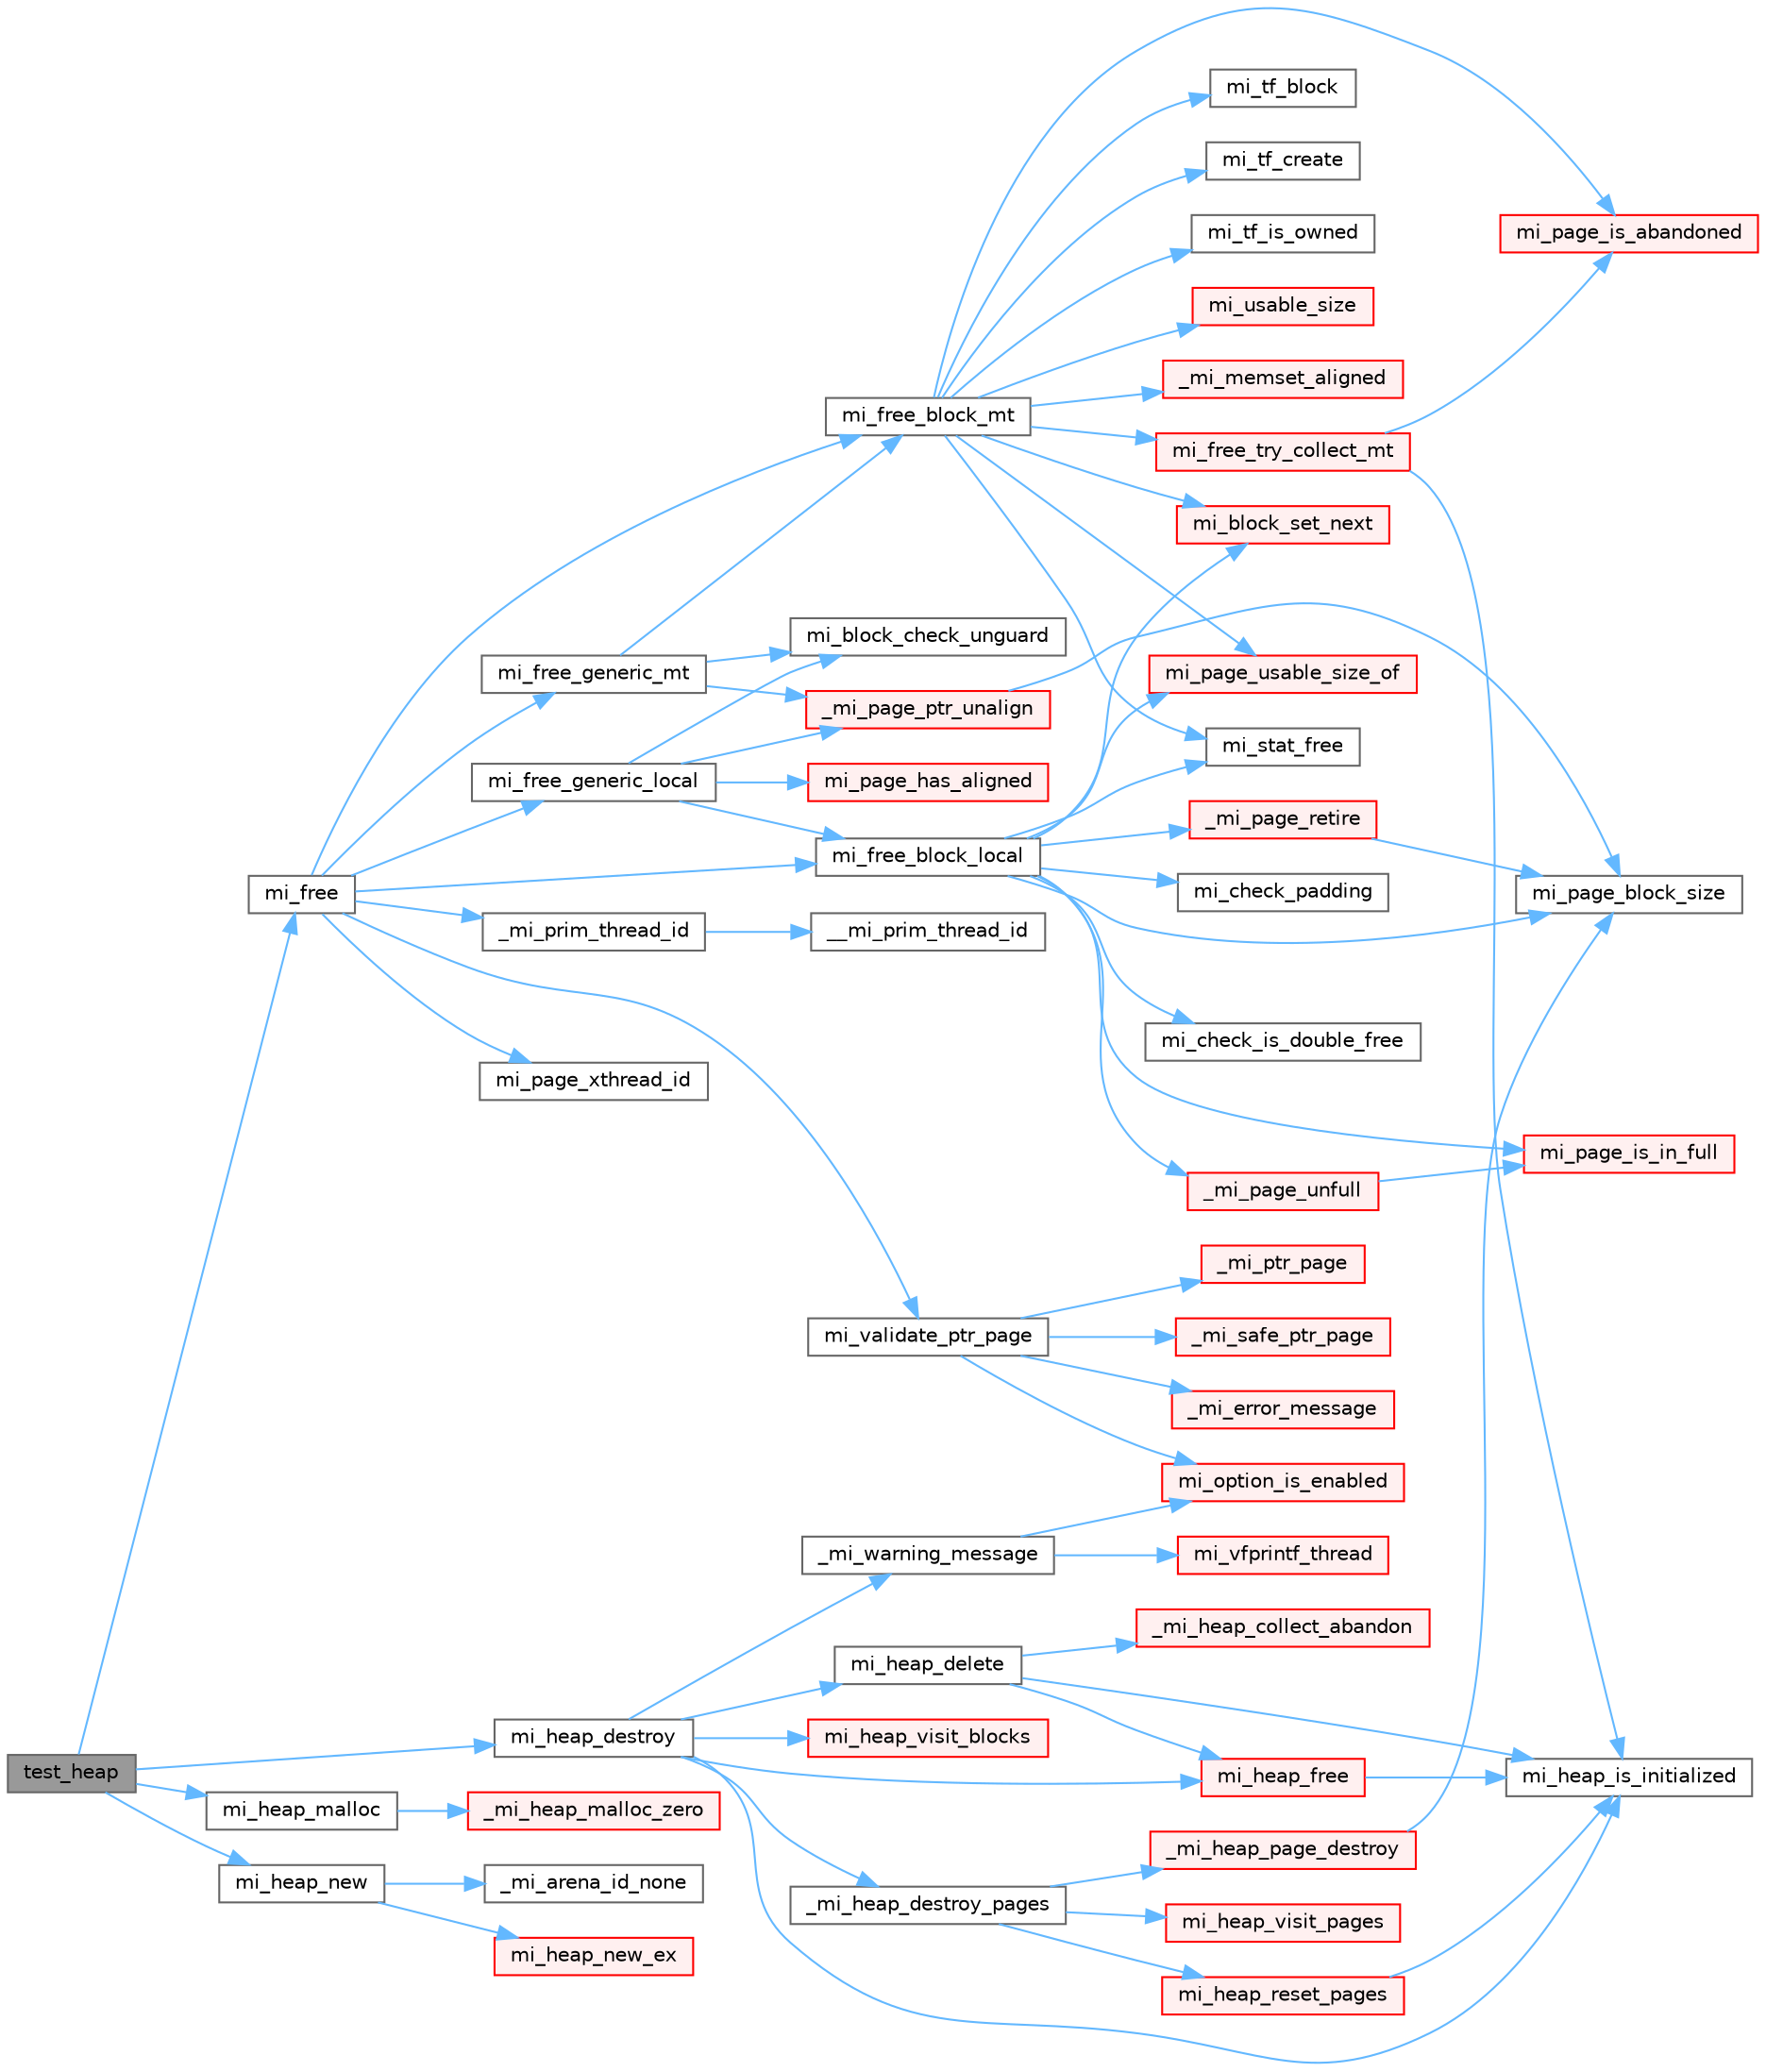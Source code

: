 digraph "test_heap"
{
 // LATEX_PDF_SIZE
  bgcolor="transparent";
  edge [fontname=Helvetica,fontsize=10,labelfontname=Helvetica,labelfontsize=10];
  node [fontname=Helvetica,fontsize=10,shape=box,height=0.2,width=0.4];
  rankdir="LR";
  Node1 [id="Node000001",label="test_heap",height=0.2,width=0.4,color="gray40", fillcolor="grey60", style="filled", fontcolor="black",tooltip=" "];
  Node1 -> Node2 [id="edge1_Node000001_Node000002",color="steelblue1",style="solid",tooltip=" "];
  Node2 [id="Node000002",label="mi_free",height=0.2,width=0.4,color="grey40", fillcolor="white", style="filled",URL="$group__malloc.html#gaf2c7b89c327d1f60f59e68b9ea644d95",tooltip=" "];
  Node2 -> Node3 [id="edge2_Node000002_Node000003",color="steelblue1",style="solid",tooltip=" "];
  Node3 [id="Node000003",label="_mi_prim_thread_id",height=0.2,width=0.4,color="grey40", fillcolor="white", style="filled",URL="$prim_8h.html#a3875c92cbb791d0a7c69bc1fd2df6804",tooltip=" "];
  Node3 -> Node4 [id="edge3_Node000003_Node000004",color="steelblue1",style="solid",tooltip=" "];
  Node4 [id="Node000004",label="__mi_prim_thread_id",height=0.2,width=0.4,color="grey40", fillcolor="white", style="filled",URL="$prim_8h.html#a42ea20cb0253ec21dff5f6770927df20",tooltip=" "];
  Node2 -> Node5 [id="edge4_Node000002_Node000005",color="steelblue1",style="solid",tooltip=" "];
  Node5 [id="Node000005",label="mi_free_block_local",height=0.2,width=0.4,color="grey40", fillcolor="white", style="filled",URL="$free_8c.html#a4ea336aeb08fb4786186f6087a751d3c",tooltip=" "];
  Node5 -> Node6 [id="edge5_Node000005_Node000006",color="steelblue1",style="solid",tooltip=" "];
  Node6 [id="Node000006",label="_mi_page_retire",height=0.2,width=0.4,color="red", fillcolor="#FFF0F0", style="filled",URL="$page_8c.html#a54b1e58a3b88604ea8dc4d9220f4c32c",tooltip=" "];
  Node6 -> Node181 [id="edge6_Node000006_Node000181",color="steelblue1",style="solid",tooltip=" "];
  Node181 [id="Node000181",label="mi_page_block_size",height=0.2,width=0.4,color="grey40", fillcolor="white", style="filled",URL="$_e_a_s_t_l_2packages_2mimalloc_2include_2mimalloc_2internal_8h.html#a6134893990c1f09da2b40092ceecc780",tooltip=" "];
  Node5 -> Node252 [id="edge7_Node000005_Node000252",color="steelblue1",style="solid",tooltip=" "];
  Node252 [id="Node000252",label="_mi_page_unfull",height=0.2,width=0.4,color="red", fillcolor="#FFF0F0", style="filled",URL="$page_8c.html#a56fb2dd5b89d7848f041fc2f9ad189a0",tooltip=" "];
  Node252 -> Node238 [id="edge8_Node000252_Node000238",color="steelblue1",style="solid",tooltip=" "];
  Node238 [id="Node000238",label="mi_page_is_in_full",height=0.2,width=0.4,color="red", fillcolor="#FFF0F0", style="filled",URL="$_e_a_s_t_l_2packages_2mimalloc_2include_2mimalloc_2internal_8h.html#a250f4d0710309fb1cff782cd06644842",tooltip=" "];
  Node5 -> Node255 [id="edge9_Node000005_Node000255",color="steelblue1",style="solid",tooltip=" "];
  Node255 [id="Node000255",label="mi_block_set_next",height=0.2,width=0.4,color="red", fillcolor="#FFF0F0", style="filled",URL="$_e_a_s_t_l_2packages_2mimalloc_2include_2mimalloc_2internal_8h.html#ac7b440a922454c163ed1139aac9b946d",tooltip=" "];
  Node5 -> Node259 [id="edge10_Node000005_Node000259",color="steelblue1",style="solid",tooltip=" "];
  Node259 [id="Node000259",label="mi_check_is_double_free",height=0.2,width=0.4,color="grey40", fillcolor="white", style="filled",URL="$free_8c.html#ad23f1572e5f6b82c4c59a43fb9f0595d",tooltip=" "];
  Node5 -> Node260 [id="edge11_Node000005_Node000260",color="steelblue1",style="solid",tooltip=" "];
  Node260 [id="Node000260",label="mi_check_padding",height=0.2,width=0.4,color="grey40", fillcolor="white", style="filled",URL="$free_8c.html#a607d73b1962b5676b5fb0a58d0eda6d8",tooltip=" "];
  Node5 -> Node181 [id="edge12_Node000005_Node000181",color="steelblue1",style="solid",tooltip=" "];
  Node5 -> Node238 [id="edge13_Node000005_Node000238",color="steelblue1",style="solid",tooltip=" "];
  Node5 -> Node261 [id="edge14_Node000005_Node000261",color="steelblue1",style="solid",tooltip=" "];
  Node261 [id="Node000261",label="mi_page_usable_size_of",height=0.2,width=0.4,color="red", fillcolor="#FFF0F0", style="filled",URL="$free_8c.html#a26335e66b160c5319806a2e33f7b70e7",tooltip=" "];
  Node5 -> Node263 [id="edge15_Node000005_Node000263",color="steelblue1",style="solid",tooltip=" "];
  Node263 [id="Node000263",label="mi_stat_free",height=0.2,width=0.4,color="grey40", fillcolor="white", style="filled",URL="$free_8c.html#a559045bfe8e993e8ee3e7aef40cf1e35",tooltip=" "];
  Node2 -> Node264 [id="edge16_Node000002_Node000264",color="steelblue1",style="solid",tooltip=" "];
  Node264 [id="Node000264",label="mi_free_block_mt",height=0.2,width=0.4,color="grey40", fillcolor="white", style="filled",URL="$free_8c.html#af5ffcf95b8bfc34e499ae3b203e72475",tooltip=" "];
  Node264 -> Node144 [id="edge17_Node000264_Node000144",color="steelblue1",style="solid",tooltip=" "];
  Node144 [id="Node000144",label="_mi_memset_aligned",height=0.2,width=0.4,color="red", fillcolor="#FFF0F0", style="filled",URL="$_e_a_s_t_l_2packages_2mimalloc_2include_2mimalloc_2internal_8h.html#a770dbf90c89e7e7761f2f99c0fc28115",tooltip=" "];
  Node264 -> Node255 [id="edge18_Node000264_Node000255",color="steelblue1",style="solid",tooltip=" "];
  Node264 -> Node265 [id="edge19_Node000264_Node000265",color="steelblue1",style="solid",tooltip=" "];
  Node265 [id="Node000265",label="mi_free_try_collect_mt",height=0.2,width=0.4,color="red", fillcolor="#FFF0F0", style="filled",URL="$free_8c.html#a95d8dc8cc63abfde145fac55e9353d24",tooltip=" "];
  Node265 -> Node321 [id="edge20_Node000265_Node000321",color="steelblue1",style="solid",tooltip=" "];
  Node321 [id="Node000321",label="mi_heap_is_initialized",height=0.2,width=0.4,color="grey40", fillcolor="white", style="filled",URL="$_e_a_s_t_l_2packages_2mimalloc_2include_2mimalloc_2internal_8h.html#a320c7d8a15c57974d3b105558a2a55e6",tooltip=" "];
  Node265 -> Node228 [id="edge21_Node000265_Node000228",color="steelblue1",style="solid",tooltip=" "];
  Node228 [id="Node000228",label="mi_page_is_abandoned",height=0.2,width=0.4,color="red", fillcolor="#FFF0F0", style="filled",URL="$_e_a_s_t_l_2packages_2mimalloc_2include_2mimalloc_2internal_8h.html#aa75f964d916bd58a37861b88491c51fb",tooltip=" "];
  Node264 -> Node228 [id="edge22_Node000264_Node000228",color="steelblue1",style="solid",tooltip=" "];
  Node264 -> Node261 [id="edge23_Node000264_Node000261",color="steelblue1",style="solid",tooltip=" "];
  Node264 -> Node263 [id="edge24_Node000264_Node000263",color="steelblue1",style="solid",tooltip=" "];
  Node264 -> Node313 [id="edge25_Node000264_Node000313",color="steelblue1",style="solid",tooltip=" "];
  Node313 [id="Node000313",label="mi_tf_block",height=0.2,width=0.4,color="grey40", fillcolor="white", style="filled",URL="$_e_a_s_t_l_2packages_2mimalloc_2include_2mimalloc_2internal_8h.html#a68f9b45db9fe19930366d0e473bdf791",tooltip=" "];
  Node264 -> Node314 [id="edge26_Node000264_Node000314",color="steelblue1",style="solid",tooltip=" "];
  Node314 [id="Node000314",label="mi_tf_create",height=0.2,width=0.4,color="grey40", fillcolor="white", style="filled",URL="$_e_a_s_t_l_2packages_2mimalloc_2include_2mimalloc_2internal_8h.html#ae5ecd5e45278bd147fbe6720cba0f323",tooltip=" "];
  Node264 -> Node233 [id="edge27_Node000264_Node000233",color="steelblue1",style="solid",tooltip=" "];
  Node233 [id="Node000233",label="mi_tf_is_owned",height=0.2,width=0.4,color="grey40", fillcolor="white", style="filled",URL="$_e_a_s_t_l_2packages_2mimalloc_2include_2mimalloc_2internal_8h.html#aa501cc20d36064923e3d70c4a08879c4",tooltip=" "];
  Node264 -> Node326 [id="edge28_Node000264_Node000326",color="steelblue1",style="solid",tooltip=" "];
  Node326 [id="Node000326",label="mi_usable_size",height=0.2,width=0.4,color="red", fillcolor="#FFF0F0", style="filled",URL="$free_8c.html#ad4efa3dd9163181d18af0361e45dac86",tooltip=" "];
  Node2 -> Node335 [id="edge29_Node000002_Node000335",color="steelblue1",style="solid",tooltip=" "];
  Node335 [id="Node000335",label="mi_free_generic_local",height=0.2,width=0.4,color="grey40", fillcolor="white", style="filled",URL="$free_8c.html#a2e61936ec89160d051a72f0d1f95424f",tooltip=" "];
  Node335 -> Node330 [id="edge30_Node000335_Node000330",color="steelblue1",style="solid",tooltip=" "];
  Node330 [id="Node000330",label="_mi_page_ptr_unalign",height=0.2,width=0.4,color="red", fillcolor="#FFF0F0", style="filled",URL="$free_8c.html#a02c896f799e571b628b2d7747ca9f771",tooltip=" "];
  Node330 -> Node181 [id="edge31_Node000330_Node000181",color="steelblue1",style="solid",tooltip=" "];
  Node335 -> Node336 [id="edge32_Node000335_Node000336",color="steelblue1",style="solid",tooltip=" "];
  Node336 [id="Node000336",label="mi_block_check_unguard",height=0.2,width=0.4,color="grey40", fillcolor="white", style="filled",URL="$free_8c.html#a9faffbac5f73a12ca8d2567027a1c43a",tooltip=" "];
  Node335 -> Node5 [id="edge33_Node000335_Node000005",color="steelblue1",style="solid",tooltip=" "];
  Node335 -> Node328 [id="edge34_Node000335_Node000328",color="steelblue1",style="solid",tooltip=" "];
  Node328 [id="Node000328",label="mi_page_has_aligned",height=0.2,width=0.4,color="red", fillcolor="#FFF0F0", style="filled",URL="$_e_a_s_t_l_2packages_2mimalloc_2include_2mimalloc_2internal_8h.html#ae0b5641b1e2fabf59c84685e08520852",tooltip=" "];
  Node2 -> Node337 [id="edge35_Node000002_Node000337",color="steelblue1",style="solid",tooltip=" "];
  Node337 [id="Node000337",label="mi_free_generic_mt",height=0.2,width=0.4,color="grey40", fillcolor="white", style="filled",URL="$free_8c.html#acc3316883c1cf74f78cb41e5d1b46ced",tooltip=" "];
  Node337 -> Node330 [id="edge36_Node000337_Node000330",color="steelblue1",style="solid",tooltip=" "];
  Node337 -> Node336 [id="edge37_Node000337_Node000336",color="steelblue1",style="solid",tooltip=" "];
  Node337 -> Node264 [id="edge38_Node000337_Node000264",color="steelblue1",style="solid",tooltip=" "];
  Node2 -> Node230 [id="edge39_Node000002_Node000230",color="steelblue1",style="solid",tooltip=" "];
  Node230 [id="Node000230",label="mi_page_xthread_id",height=0.2,width=0.4,color="grey40", fillcolor="white", style="filled",URL="$_e_a_s_t_l_2packages_2mimalloc_2include_2mimalloc_2internal_8h.html#af15a53be4fb9aa00af3c25632b1b1dac",tooltip=" "];
  Node2 -> Node334 [id="edge40_Node000002_Node000334",color="steelblue1",style="solid",tooltip=" "];
  Node334 [id="Node000334",label="mi_validate_ptr_page",height=0.2,width=0.4,color="grey40", fillcolor="white", style="filled",URL="$free_8c.html#a3c325fa47ff6342dca1b913607844b93",tooltip=" "];
  Node334 -> Node140 [id="edge41_Node000334_Node000140",color="steelblue1",style="solid",tooltip=" "];
  Node140 [id="Node000140",label="_mi_error_message",height=0.2,width=0.4,color="red", fillcolor="#FFF0F0", style="filled",URL="$options_8c.html#a2bebc073bcaac71658e57bb260c2e426",tooltip=" "];
  Node334 -> Node217 [id="edge42_Node000334_Node000217",color="steelblue1",style="solid",tooltip=" "];
  Node217 [id="Node000217",label="_mi_ptr_page",height=0.2,width=0.4,color="red", fillcolor="#FFF0F0", style="filled",URL="$_e_a_s_t_l_2packages_2mimalloc_2include_2mimalloc_2internal_8h.html#acd84a462a2045538d19ecc56e6cc29f6",tooltip=" "];
  Node334 -> Node221 [id="edge43_Node000334_Node000221",color="steelblue1",style="solid",tooltip=" "];
  Node221 [id="Node000221",label="_mi_safe_ptr_page",height=0.2,width=0.4,color="red", fillcolor="#FFF0F0", style="filled",URL="$page-map_8c.html#aa93d85305e51471aa1951ab818628a63",tooltip=" "];
  Node334 -> Node30 [id="edge44_Node000334_Node000030",color="steelblue1",style="solid",tooltip=" "];
  Node30 [id="Node000030",label="mi_option_is_enabled",height=0.2,width=0.4,color="red", fillcolor="#FFF0F0", style="filled",URL="$group__options.html#ga459ad98f18b3fc9275474807fe0ca188",tooltip=" "];
  Node1 -> Node338 [id="edge45_Node000001_Node000338",color="steelblue1",style="solid",tooltip=" "];
  Node338 [id="Node000338",label="mi_heap_destroy",height=0.2,width=0.4,color="grey40", fillcolor="white", style="filled",URL="$group__heap.html#ga9f9c0844edb9717f4feacd79116b8e0d",tooltip=" "];
  Node338 -> Node339 [id="edge46_Node000338_Node000339",color="steelblue1",style="solid",tooltip=" "];
  Node339 [id="Node000339",label="_mi_heap_destroy_pages",height=0.2,width=0.4,color="grey40", fillcolor="white", style="filled",URL="$heap_8c.html#ad6a00b059e454ba5c9d1eee55648d15c",tooltip=" "];
  Node339 -> Node340 [id="edge47_Node000339_Node000340",color="steelblue1",style="solid",tooltip=" "];
  Node340 [id="Node000340",label="_mi_heap_page_destroy",height=0.2,width=0.4,color="red", fillcolor="#FFF0F0", style="filled",URL="$heap_8c.html#af64b8d8015291685b834fd97dd0762ba",tooltip=" "];
  Node340 -> Node181 [id="edge48_Node000340_Node000181",color="steelblue1",style="solid",tooltip=" "];
  Node339 -> Node342 [id="edge49_Node000339_Node000342",color="steelblue1",style="solid",tooltip=" "];
  Node342 [id="Node000342",label="mi_heap_reset_pages",height=0.2,width=0.4,color="red", fillcolor="#FFF0F0", style="filled",URL="$heap_8c.html#aa04066f105381dc4ec279cbb0fa6e890",tooltip=" "];
  Node342 -> Node321 [id="edge50_Node000342_Node000321",color="steelblue1",style="solid",tooltip=" "];
  Node339 -> Node345 [id="edge51_Node000339_Node000345",color="steelblue1",style="solid",tooltip=" "];
  Node345 [id="Node000345",label="mi_heap_visit_pages",height=0.2,width=0.4,color="red", fillcolor="#FFF0F0", style="filled",URL="$heap_8c.html#aaf0ac2b53e4e2e6abcbbcd10faf21b11",tooltip=" "];
  Node338 -> Node29 [id="edge52_Node000338_Node000029",color="steelblue1",style="solid",tooltip=" "];
  Node29 [id="Node000029",label="_mi_warning_message",height=0.2,width=0.4,color="grey40", fillcolor="white", style="filled",URL="$options_8c.html#ac253cac2ca24fb63be7f4937ac620dc4",tooltip=" "];
  Node29 -> Node30 [id="edge53_Node000029_Node000030",color="steelblue1",style="solid",tooltip=" "];
  Node29 -> Node31 [id="edge54_Node000029_Node000031",color="steelblue1",style="solid",tooltip=" "];
  Node31 [id="Node000031",label="mi_vfprintf_thread",height=0.2,width=0.4,color="red", fillcolor="#FFF0F0", style="filled",URL="$options_8c.html#a4af8263c139d04a876914f39024a7424",tooltip=" "];
  Node338 -> Node346 [id="edge55_Node000338_Node000346",color="steelblue1",style="solid",tooltip=" "];
  Node346 [id="Node000346",label="mi_heap_delete",height=0.2,width=0.4,color="grey40", fillcolor="white", style="filled",URL="$group__heap.html#ga2ab1af8d438819b55319c7ef51d1e409",tooltip=" "];
  Node346 -> Node347 [id="edge56_Node000346_Node000347",color="steelblue1",style="solid",tooltip=" "];
  Node347 [id="Node000347",label="_mi_heap_collect_abandon",height=0.2,width=0.4,color="red", fillcolor="#FFF0F0", style="filled",URL="$heap_8c.html#a3924fe17738a488f951d16e9216062b1",tooltip=" "];
  Node346 -> Node457 [id="edge57_Node000346_Node000457",color="steelblue1",style="solid",tooltip=" "];
  Node457 [id="Node000457",label="mi_heap_free",height=0.2,width=0.4,color="red", fillcolor="#FFF0F0", style="filled",URL="$heap_8c.html#a0b78721d61a2941477b5381a30cde1e6",tooltip=" "];
  Node457 -> Node321 [id="edge58_Node000457_Node000321",color="steelblue1",style="solid",tooltip=" "];
  Node346 -> Node321 [id="edge59_Node000346_Node000321",color="steelblue1",style="solid",tooltip=" "];
  Node338 -> Node457 [id="edge60_Node000338_Node000457",color="steelblue1",style="solid",tooltip=" "];
  Node338 -> Node321 [id="edge61_Node000338_Node000321",color="steelblue1",style="solid",tooltip=" "];
  Node338 -> Node460 [id="edge62_Node000338_Node000460",color="steelblue1",style="solid",tooltip=" "];
  Node460 [id="Node000460",label="mi_heap_visit_blocks",height=0.2,width=0.4,color="red", fillcolor="#FFF0F0", style="filled",URL="$group__analysis.html#ga70c46687dc6e9dc98b232b02646f8bed",tooltip=" "];
  Node1 -> Node468 [id="edge63_Node000001_Node000468",color="steelblue1",style="solid",tooltip=" "];
  Node468 [id="Node000468",label="mi_heap_malloc",height=0.2,width=0.4,color="grey40", fillcolor="white", style="filled",URL="$group__heap.html#gab374e206c7034e0d899fb934e4f4a863",tooltip=" "];
  Node468 -> Node469 [id="edge64_Node000468_Node000469",color="steelblue1",style="solid",tooltip=" "];
  Node469 [id="Node000469",label="_mi_heap_malloc_zero",height=0.2,width=0.4,color="red", fillcolor="#FFF0F0", style="filled",URL="$alloc_8c.html#a4f6dd9bc8d4e47e98566ee77883d703e",tooltip=" "];
  Node1 -> Node514 [id="edge65_Node000001_Node000514",color="steelblue1",style="solid",tooltip=" "];
  Node514 [id="Node000514",label="mi_heap_new",height=0.2,width=0.4,color="grey40", fillcolor="white", style="filled",URL="$group__heap.html#gaa718bb226ec0546ba6d1b6cb32179f3a",tooltip="Create a new heap that can be used for allocation."];
  Node514 -> Node365 [id="edge66_Node000514_Node000365",color="steelblue1",style="solid",tooltip=" "];
  Node365 [id="Node000365",label="_mi_arena_id_none",height=0.2,width=0.4,color="grey40", fillcolor="white", style="filled",URL="$arena_8c.html#a3f182e53b3afc059fe50cb4ad6756dc1",tooltip=" "];
  Node514 -> Node515 [id="edge67_Node000514_Node000515",color="steelblue1",style="solid",tooltip=" "];
  Node515 [id="Node000515",label="mi_heap_new_ex",height=0.2,width=0.4,color="red", fillcolor="#FFF0F0", style="filled",URL="$group__extended.html#ga3ae360583f4351aa5267ee7e43008faf",tooltip="Create a new heap"];
}
